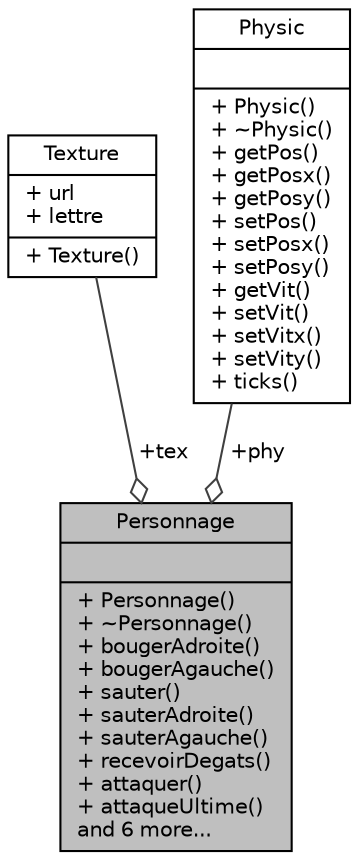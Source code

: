 digraph "Personnage"
{
 // LATEX_PDF_SIZE
  edge [fontname="Helvetica",fontsize="10",labelfontname="Helvetica",labelfontsize="10"];
  node [fontname="Helvetica",fontsize="10",shape=record];
  Node1 [label="{Personnage\n||+ Personnage()\l+ ~Personnage()\l+ bougerAdroite()\l+ bougerAgauche()\l+ sauter()\l+ sauterAdroite()\l+ sauterAgauche()\l+ recevoirDegats()\l+ attaquer()\l+ attaqueUltime()\land 6 more...\l}",height=0.2,width=0.4,color="black", fillcolor="grey75", style="filled", fontcolor="black",tooltip="permettant de gerer les caracteristiques d'un personnage"];
  Node2 -> Node1 [color="grey25",fontsize="10",style="solid",label=" +tex" ,arrowhead="odiamond"];
  Node2 [label="{Texture\n|+ url\l+ lettre\l|+ Texture()\l}",height=0.2,width=0.4,color="black", fillcolor="white", style="filled",URL="$classTexture.html",tooltip="class permettant de gerer les textures d'un personnage"];
  Node3 -> Node1 [color="grey25",fontsize="10",style="solid",label=" +phy" ,arrowhead="odiamond"];
  Node3 [label="{Physic\n||+ Physic()\l+ ~Physic()\l+ getPos()\l+ getPosx()\l+ getPosy()\l+ setPos()\l+ setPosx()\l+ setPosy()\l+ getVit()\l+ setVit()\l+ setVitx()\l+ setVity()\l+ ticks()\l}",height=0.2,width=0.4,color="black", fillcolor="white", style="filled",URL="$classPhysic.html",tooltip="permettant de gerer les caracteristiques physique d'un joueur"];
}
